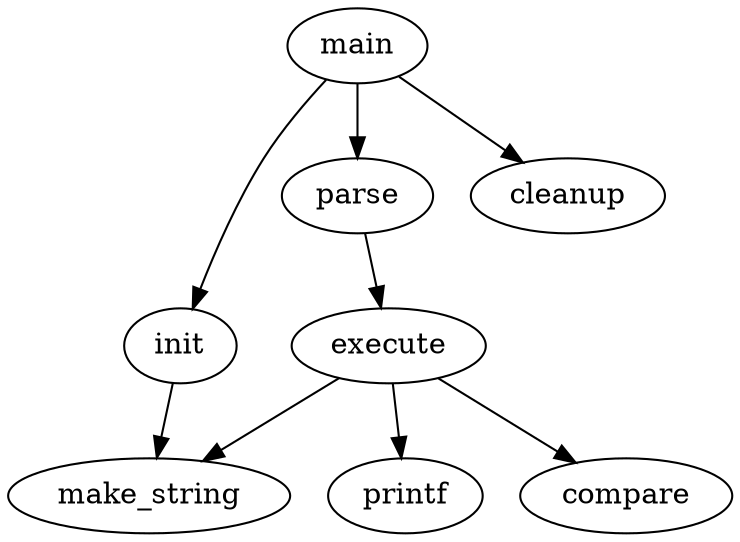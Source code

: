 digraph G_fork_main {
    main -> parse ;
    parse -> execute;
    main -> init;
    main -> cleanup;
    execute -> {make_string; printf};
    init -> make_string;
    execute -> compare;
 }
